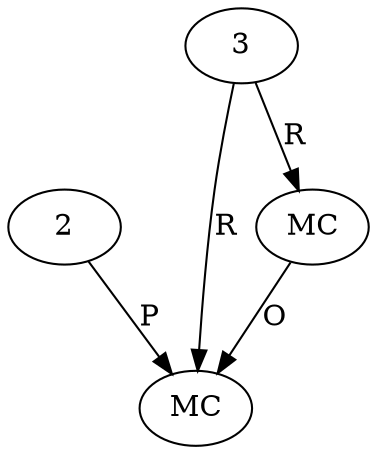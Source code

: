 digraph "AUG" {

  1 [ label="MC" s="setValue()" t="Mutable" l="79" ];
  2 [ t="null" v="null" ];
  3 [ t="MutableInt" n="mutNum" ];
  4 [ label="MC" s="getValue()" t="Mutable" l="73" ];
  4 -> 1 [ label="O" ];
  3 -> 1 [ label="R" ];
  2 -> 1 [ label="P" ];
  3 -> 4 [ label="R" ];
}
